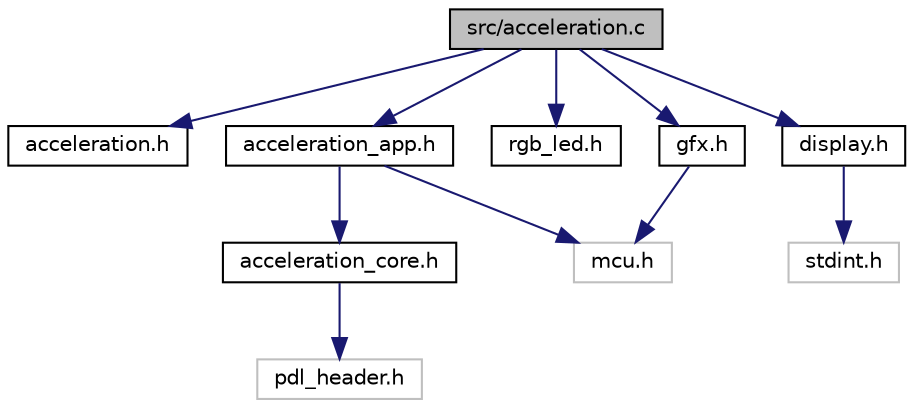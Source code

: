 digraph "src/acceleration.c"
{
 // LATEX_PDF_SIZE
  edge [fontname="Helvetica",fontsize="10",labelfontname="Helvetica",labelfontsize="10"];
  node [fontname="Helvetica",fontsize="10",shape=record];
  Node1 [label="src/acceleration.c",height=0.2,width=0.4,color="black", fillcolor="grey75", style="filled", fontcolor="black",tooltip=" "];
  Node1 -> Node2 [color="midnightblue",fontsize="10",style="solid",fontname="Helvetica"];
  Node2 [label="acceleration.h",height=0.2,width=0.4,color="black", fillcolor="white", style="filled",URL="$acceleration_8h.html",tooltip=" "];
  Node1 -> Node3 [color="midnightblue",fontsize="10",style="solid",fontname="Helvetica"];
  Node3 [label="acceleration_app.h",height=0.2,width=0.4,color="black", fillcolor="white", style="filled",URL="$acceleration__app_8h.html",tooltip="Initializes communication via I2C to the KXCJK1013 accelerometer chip and prints data on the lc displ..."];
  Node3 -> Node4 [color="midnightblue",fontsize="10",style="solid",fontname="Helvetica"];
  Node4 [label="mcu.h",height=0.2,width=0.4,color="grey75", fillcolor="white", style="filled",tooltip=" "];
  Node3 -> Node5 [color="midnightblue",fontsize="10",style="solid",fontname="Helvetica"];
  Node5 [label="acceleration_core.h",height=0.2,width=0.4,color="black", fillcolor="white", style="filled",URL="$acceleration__core_8h.html",tooltip="Core function for KXCJK1013 accelerometer chip. These functions are used by acceleration_app...."];
  Node5 -> Node6 [color="midnightblue",fontsize="10",style="solid",fontname="Helvetica"];
  Node6 [label="pdl_header.h",height=0.2,width=0.4,color="grey75", fillcolor="white", style="filled",tooltip=" "];
  Node1 -> Node7 [color="midnightblue",fontsize="10",style="solid",fontname="Helvetica"];
  Node7 [label="rgb_led.h",height=0.2,width=0.4,color="black", fillcolor="white", style="filled",URL="$rgb__led_8h.html",tooltip=" "];
  Node1 -> Node8 [color="midnightblue",fontsize="10",style="solid",fontname="Helvetica"];
  Node8 [label="display.h",height=0.2,width=0.4,color="black", fillcolor="white", style="filled",URL="$display_8h.html",tooltip=" "];
  Node8 -> Node9 [color="midnightblue",fontsize="10",style="solid",fontname="Helvetica"];
  Node9 [label="stdint.h",height=0.2,width=0.4,color="grey75", fillcolor="white", style="filled",tooltip=" "];
  Node1 -> Node10 [color="midnightblue",fontsize="10",style="solid",fontname="Helvetica"];
  Node10 [label="gfx.h",height=0.2,width=0.4,color="black", fillcolor="white", style="filled",URL="$gfx_8h.html",tooltip="This code is based on: https://github.com/adafruit/Adafruit-GFX-Library &   https://github...."];
  Node10 -> Node4 [color="midnightblue",fontsize="10",style="solid",fontname="Helvetica"];
}
